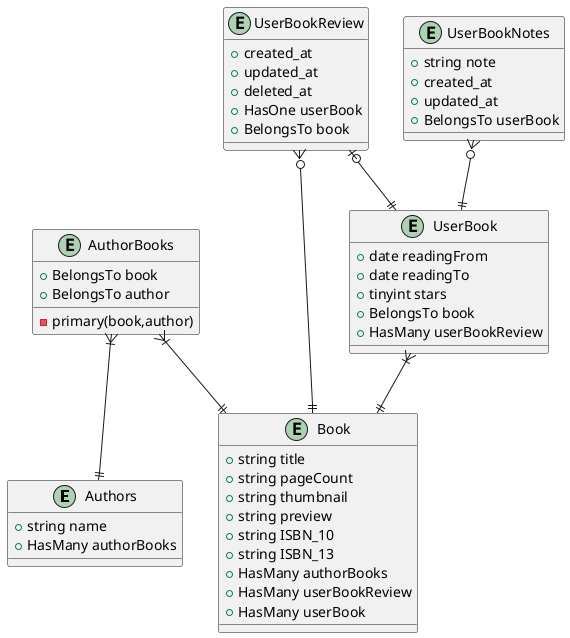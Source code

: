 @startuml Database Relation

entity Authors {
    + string name
    + HasMany authorBooks
}
entity AuthorBooks {
    - primary(book,author)
    + BelongsTo book
    + BelongsTo author
}
entity Book {
    + string title
    + string pageCount
    + string thumbnail
    + string preview
    + string ISBN_10
    + string ISBN_13
    + HasMany authorBooks
    + HasMany userBookReview
    + HasMany userBook
}
entity UserBook {
    + date readingFrom
    + date readingTo
    + tinyint stars
    + BelongsTo book
    + HasMany userBookReview
}
entity UserBookReview {
    + created_at
    + updated_at
    + deleted_at
    + HasOne userBook
    + BelongsTo book
}
entity UserBookNotes {
    + string note
    + created_at
    + updated_at
    + BelongsTo userBook
}

AuthorBooks }|--|| Authors
AuthorBooks }|--|| Book
UserBook }|--|| Book
UserBookReview |o--|| UserBook
UserBookReview }o--|| Book
UserBookNotes }o--|| UserBook

@enduml
